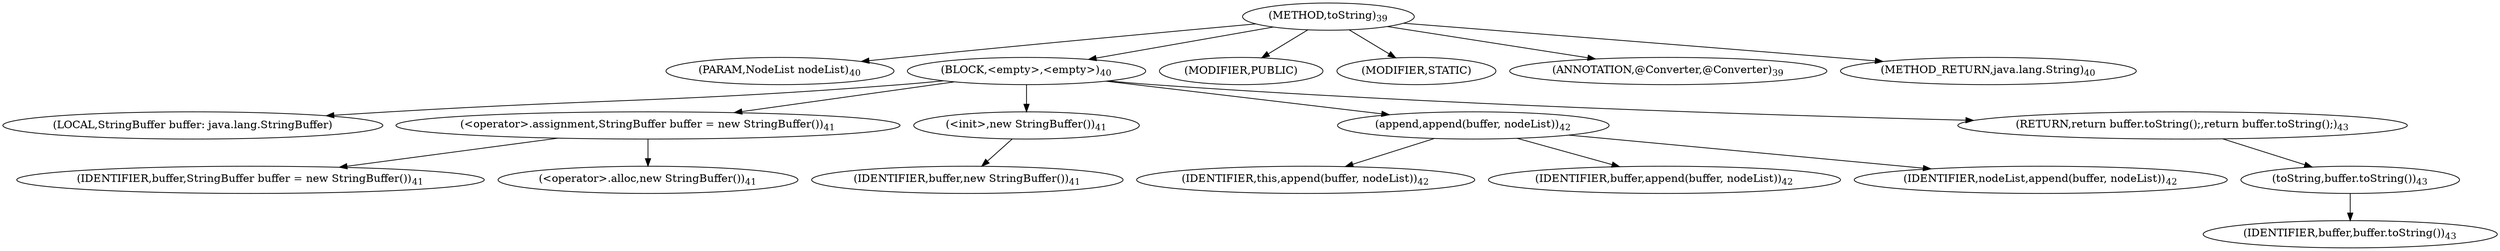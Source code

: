 digraph "toString" {  
"25" [label = <(METHOD,toString)<SUB>39</SUB>> ]
"26" [label = <(PARAM,NodeList nodeList)<SUB>40</SUB>> ]
"27" [label = <(BLOCK,&lt;empty&gt;,&lt;empty&gt;)<SUB>40</SUB>> ]
"4" [label = <(LOCAL,StringBuffer buffer: java.lang.StringBuffer)> ]
"28" [label = <(&lt;operator&gt;.assignment,StringBuffer buffer = new StringBuffer())<SUB>41</SUB>> ]
"29" [label = <(IDENTIFIER,buffer,StringBuffer buffer = new StringBuffer())<SUB>41</SUB>> ]
"30" [label = <(&lt;operator&gt;.alloc,new StringBuffer())<SUB>41</SUB>> ]
"31" [label = <(&lt;init&gt;,new StringBuffer())<SUB>41</SUB>> ]
"3" [label = <(IDENTIFIER,buffer,new StringBuffer())<SUB>41</SUB>> ]
"32" [label = <(append,append(buffer, nodeList))<SUB>42</SUB>> ]
"33" [label = <(IDENTIFIER,this,append(buffer, nodeList))<SUB>42</SUB>> ]
"34" [label = <(IDENTIFIER,buffer,append(buffer, nodeList))<SUB>42</SUB>> ]
"35" [label = <(IDENTIFIER,nodeList,append(buffer, nodeList))<SUB>42</SUB>> ]
"36" [label = <(RETURN,return buffer.toString();,return buffer.toString();)<SUB>43</SUB>> ]
"37" [label = <(toString,buffer.toString())<SUB>43</SUB>> ]
"38" [label = <(IDENTIFIER,buffer,buffer.toString())<SUB>43</SUB>> ]
"39" [label = <(MODIFIER,PUBLIC)> ]
"40" [label = <(MODIFIER,STATIC)> ]
"41" [label = <(ANNOTATION,@Converter,@Converter)<SUB>39</SUB>> ]
"42" [label = <(METHOD_RETURN,java.lang.String)<SUB>40</SUB>> ]
  "25" -> "26" 
  "25" -> "27" 
  "25" -> "39" 
  "25" -> "40" 
  "25" -> "41" 
  "25" -> "42" 
  "27" -> "4" 
  "27" -> "28" 
  "27" -> "31" 
  "27" -> "32" 
  "27" -> "36" 
  "28" -> "29" 
  "28" -> "30" 
  "31" -> "3" 
  "32" -> "33" 
  "32" -> "34" 
  "32" -> "35" 
  "36" -> "37" 
  "37" -> "38" 
}
